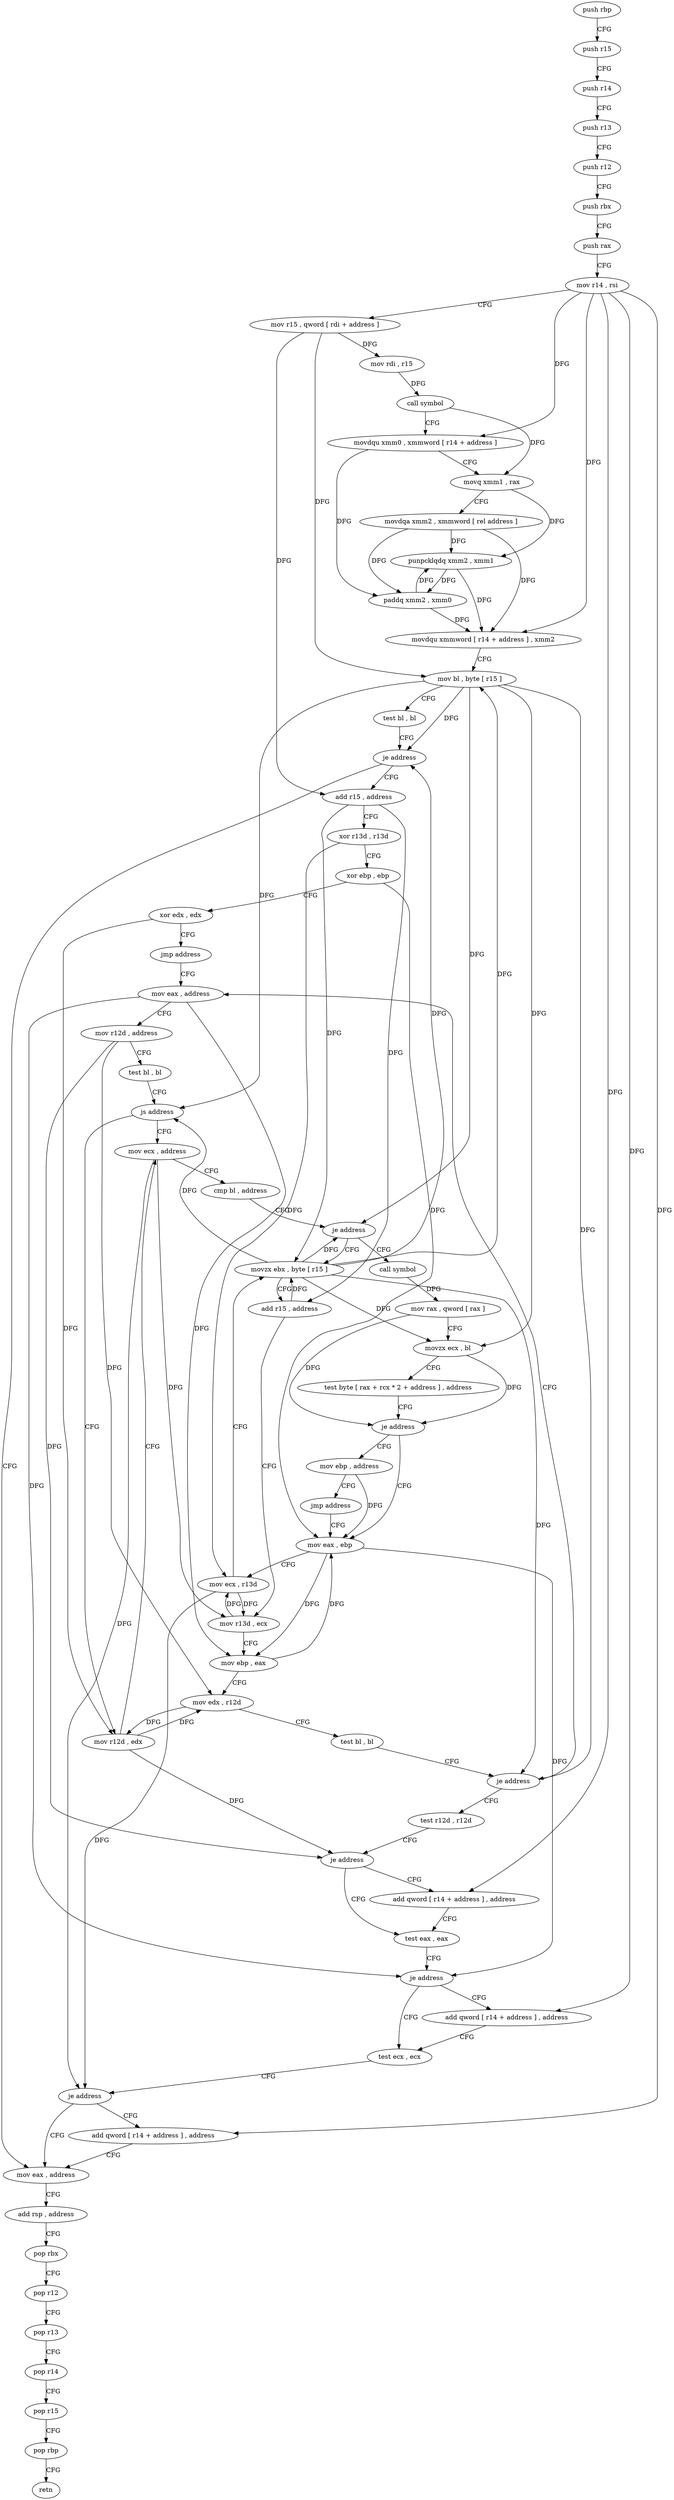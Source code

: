 digraph "func" {
"4212944" [label = "push rbp" ]
"4212945" [label = "push r15" ]
"4212947" [label = "push r14" ]
"4212949" [label = "push r13" ]
"4212951" [label = "push r12" ]
"4212953" [label = "push rbx" ]
"4212954" [label = "push rax" ]
"4212955" [label = "mov r14 , rsi" ]
"4212958" [label = "mov r15 , qword [ rdi + address ]" ]
"4212962" [label = "mov rdi , r15" ]
"4212965" [label = "call symbol" ]
"4212970" [label = "movdqu xmm0 , xmmword [ r14 + address ]" ]
"4212976" [label = "movq xmm1 , rax" ]
"4212981" [label = "movdqa xmm2 , xmmword [ rel address ]" ]
"4212989" [label = "punpcklqdq xmm2 , xmm1" ]
"4212993" [label = "paddq xmm2 , xmm0" ]
"4212997" [label = "movdqu xmmword [ r14 + address ] , xmm2" ]
"4213003" [label = "mov bl , byte [ r15 ]" ]
"4213006" [label = "test bl , bl" ]
"4213008" [label = "je address" ]
"4213130" [label = "mov eax , address" ]
"4213010" [label = "add r15 , address" ]
"4213135" [label = "add rsp , address" ]
"4213139" [label = "pop rbx" ]
"4213140" [label = "pop r12" ]
"4213142" [label = "pop r13" ]
"4213144" [label = "pop r14" ]
"4213146" [label = "pop r15" ]
"4213148" [label = "pop rbp" ]
"4213149" [label = "retn" ]
"4213014" [label = "xor r13d , r13d" ]
"4213017" [label = "xor ebp , ebp" ]
"4213019" [label = "xor edx , edx" ]
"4213021" [label = "jmp address" ]
"4213049" [label = "mov eax , address" ]
"4213054" [label = "mov r12d , address" ]
"4213060" [label = "test bl , bl" ]
"4213062" [label = "js address" ]
"4213067" [label = "mov ecx , address" ]
"4213064" [label = "mov r12d , edx" ]
"4213072" [label = "cmp bl , address" ]
"4213075" [label = "je address" ]
"4213029" [label = "movzx ebx , byte [ r15 ]" ]
"4213077" [label = "call symbol" ]
"4213033" [label = "add r15 , address" ]
"4213037" [label = "mov r13d , ecx" ]
"4213040" [label = "mov ebp , eax" ]
"4213042" [label = "mov edx , r12d" ]
"4213045" [label = "test bl , bl" ]
"4213047" [label = "je address" ]
"4213102" [label = "test r12d , r12d" ]
"4213082" [label = "mov rax , qword [ rax ]" ]
"4213085" [label = "movzx ecx , bl" ]
"4213088" [label = "test byte [ rax + rcx * 2 + address ] , address" ]
"4213093" [label = "je address" ]
"4213024" [label = "mov eax , ebp" ]
"4213095" [label = "mov ebp , address" ]
"4213105" [label = "je address" ]
"4213112" [label = "test eax , eax" ]
"4213107" [label = "add qword [ r14 + address ] , address" ]
"4213026" [label = "mov ecx , r13d" ]
"4213100" [label = "jmp address" ]
"4213114" [label = "je address" ]
"4213121" [label = "test ecx , ecx" ]
"4213116" [label = "add qword [ r14 + address ] , address" ]
"4213123" [label = "je address" ]
"4213125" [label = "add qword [ r14 + address ] , address" ]
"4212944" -> "4212945" [ label = "CFG" ]
"4212945" -> "4212947" [ label = "CFG" ]
"4212947" -> "4212949" [ label = "CFG" ]
"4212949" -> "4212951" [ label = "CFG" ]
"4212951" -> "4212953" [ label = "CFG" ]
"4212953" -> "4212954" [ label = "CFG" ]
"4212954" -> "4212955" [ label = "CFG" ]
"4212955" -> "4212958" [ label = "CFG" ]
"4212955" -> "4212970" [ label = "DFG" ]
"4212955" -> "4212997" [ label = "DFG" ]
"4212955" -> "4213107" [ label = "DFG" ]
"4212955" -> "4213116" [ label = "DFG" ]
"4212955" -> "4213125" [ label = "DFG" ]
"4212958" -> "4212962" [ label = "DFG" ]
"4212958" -> "4213003" [ label = "DFG" ]
"4212958" -> "4213010" [ label = "DFG" ]
"4212962" -> "4212965" [ label = "DFG" ]
"4212965" -> "4212970" [ label = "CFG" ]
"4212965" -> "4212976" [ label = "DFG" ]
"4212970" -> "4212976" [ label = "CFG" ]
"4212970" -> "4212993" [ label = "DFG" ]
"4212976" -> "4212981" [ label = "CFG" ]
"4212976" -> "4212989" [ label = "DFG" ]
"4212981" -> "4212989" [ label = "DFG" ]
"4212981" -> "4212993" [ label = "DFG" ]
"4212981" -> "4212997" [ label = "DFG" ]
"4212989" -> "4212993" [ label = "DFG" ]
"4212989" -> "4212997" [ label = "DFG" ]
"4212993" -> "4212997" [ label = "DFG" ]
"4212993" -> "4212989" [ label = "DFG" ]
"4212997" -> "4213003" [ label = "CFG" ]
"4213003" -> "4213006" [ label = "CFG" ]
"4213003" -> "4213008" [ label = "DFG" ]
"4213003" -> "4213062" [ label = "DFG" ]
"4213003" -> "4213075" [ label = "DFG" ]
"4213003" -> "4213047" [ label = "DFG" ]
"4213003" -> "4213085" [ label = "DFG" ]
"4213006" -> "4213008" [ label = "CFG" ]
"4213008" -> "4213130" [ label = "CFG" ]
"4213008" -> "4213010" [ label = "CFG" ]
"4213130" -> "4213135" [ label = "CFG" ]
"4213010" -> "4213014" [ label = "CFG" ]
"4213010" -> "4213029" [ label = "DFG" ]
"4213010" -> "4213033" [ label = "DFG" ]
"4213135" -> "4213139" [ label = "CFG" ]
"4213139" -> "4213140" [ label = "CFG" ]
"4213140" -> "4213142" [ label = "CFG" ]
"4213142" -> "4213144" [ label = "CFG" ]
"4213144" -> "4213146" [ label = "CFG" ]
"4213146" -> "4213148" [ label = "CFG" ]
"4213148" -> "4213149" [ label = "CFG" ]
"4213014" -> "4213017" [ label = "CFG" ]
"4213014" -> "4213026" [ label = "DFG" ]
"4213017" -> "4213019" [ label = "CFG" ]
"4213017" -> "4213024" [ label = "DFG" ]
"4213019" -> "4213021" [ label = "CFG" ]
"4213019" -> "4213064" [ label = "DFG" ]
"4213021" -> "4213049" [ label = "CFG" ]
"4213049" -> "4213054" [ label = "CFG" ]
"4213049" -> "4213040" [ label = "DFG" ]
"4213049" -> "4213114" [ label = "DFG" ]
"4213054" -> "4213060" [ label = "CFG" ]
"4213054" -> "4213042" [ label = "DFG" ]
"4213054" -> "4213105" [ label = "DFG" ]
"4213060" -> "4213062" [ label = "CFG" ]
"4213062" -> "4213067" [ label = "CFG" ]
"4213062" -> "4213064" [ label = "CFG" ]
"4213067" -> "4213072" [ label = "CFG" ]
"4213067" -> "4213037" [ label = "DFG" ]
"4213067" -> "4213123" [ label = "DFG" ]
"4213064" -> "4213067" [ label = "CFG" ]
"4213064" -> "4213042" [ label = "DFG" ]
"4213064" -> "4213105" [ label = "DFG" ]
"4213072" -> "4213075" [ label = "CFG" ]
"4213075" -> "4213029" [ label = "CFG" ]
"4213075" -> "4213077" [ label = "CFG" ]
"4213029" -> "4213033" [ label = "CFG" ]
"4213029" -> "4213008" [ label = "DFG" ]
"4213029" -> "4213062" [ label = "DFG" ]
"4213029" -> "4213075" [ label = "DFG" ]
"4213029" -> "4213003" [ label = "DFG" ]
"4213029" -> "4213047" [ label = "DFG" ]
"4213029" -> "4213085" [ label = "DFG" ]
"4213077" -> "4213082" [ label = "DFG" ]
"4213033" -> "4213037" [ label = "CFG" ]
"4213033" -> "4213029" [ label = "DFG" ]
"4213037" -> "4213040" [ label = "CFG" ]
"4213037" -> "4213026" [ label = "DFG" ]
"4213040" -> "4213042" [ label = "CFG" ]
"4213040" -> "4213024" [ label = "DFG" ]
"4213042" -> "4213045" [ label = "CFG" ]
"4213042" -> "4213064" [ label = "DFG" ]
"4213045" -> "4213047" [ label = "CFG" ]
"4213047" -> "4213102" [ label = "CFG" ]
"4213047" -> "4213049" [ label = "CFG" ]
"4213102" -> "4213105" [ label = "CFG" ]
"4213082" -> "4213085" [ label = "CFG" ]
"4213082" -> "4213093" [ label = "DFG" ]
"4213085" -> "4213088" [ label = "CFG" ]
"4213085" -> "4213093" [ label = "DFG" ]
"4213088" -> "4213093" [ label = "CFG" ]
"4213093" -> "4213024" [ label = "CFG" ]
"4213093" -> "4213095" [ label = "CFG" ]
"4213024" -> "4213026" [ label = "CFG" ]
"4213024" -> "4213040" [ label = "DFG" ]
"4213024" -> "4213114" [ label = "DFG" ]
"4213095" -> "4213100" [ label = "CFG" ]
"4213095" -> "4213024" [ label = "DFG" ]
"4213105" -> "4213112" [ label = "CFG" ]
"4213105" -> "4213107" [ label = "CFG" ]
"4213112" -> "4213114" [ label = "CFG" ]
"4213107" -> "4213112" [ label = "CFG" ]
"4213026" -> "4213029" [ label = "CFG" ]
"4213026" -> "4213037" [ label = "DFG" ]
"4213026" -> "4213123" [ label = "DFG" ]
"4213100" -> "4213024" [ label = "CFG" ]
"4213114" -> "4213121" [ label = "CFG" ]
"4213114" -> "4213116" [ label = "CFG" ]
"4213121" -> "4213123" [ label = "CFG" ]
"4213116" -> "4213121" [ label = "CFG" ]
"4213123" -> "4213130" [ label = "CFG" ]
"4213123" -> "4213125" [ label = "CFG" ]
"4213125" -> "4213130" [ label = "CFG" ]
}
